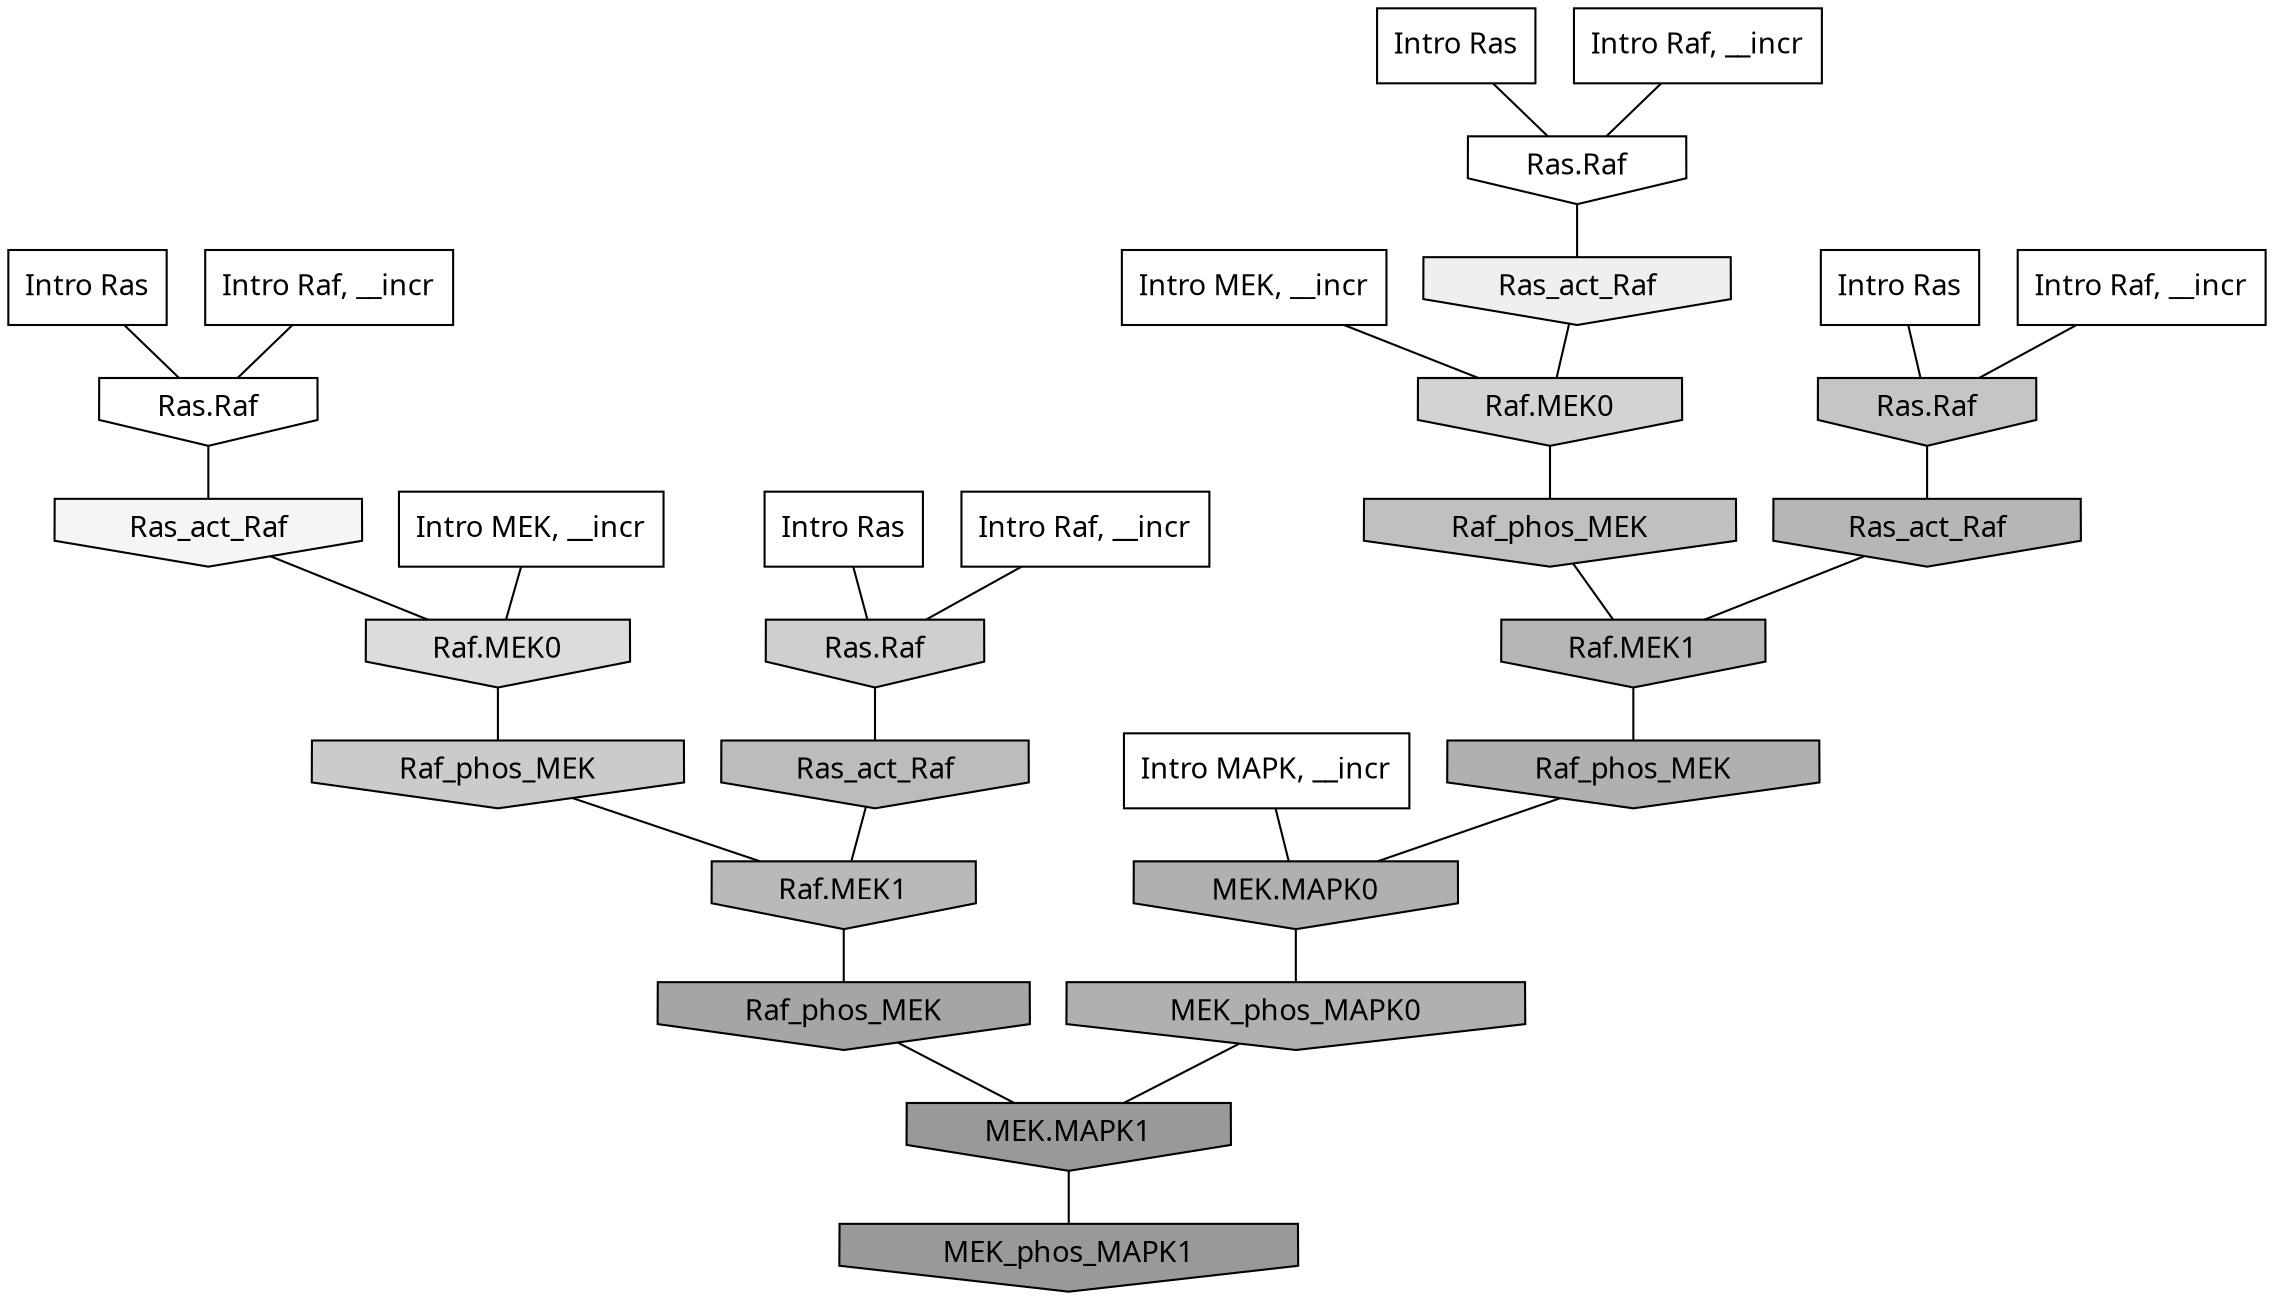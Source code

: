 digraph G{
  rankdir="TB";
  ranksep=0.30;
  node [fontname="CMU Serif"];
  edge [fontname="CMU Serif"];
  
  2 [label="Intro Ras", shape=rectangle, style=filled, fillcolor="0.000 0.000 1.000"]
  
  7 [label="Intro Ras", shape=rectangle, style=filled, fillcolor="0.000 0.000 1.000"]
  
  16 [label="Intro Ras", shape=rectangle, style=filled, fillcolor="0.000 0.000 1.000"]
  
  79 [label="Intro Ras", shape=rectangle, style=filled, fillcolor="0.000 0.000 1.000"]
  
  505 [label="Intro Raf, __incr", shape=rectangle, style=filled, fillcolor="0.000 0.000 1.000"]
  
  550 [label="Intro Raf, __incr", shape=rectangle, style=filled, fillcolor="0.000 0.000 1.000"]
  
  625 [label="Intro Raf, __incr", shape=rectangle, style=filled, fillcolor="0.000 0.000 1.000"]
  
  1010 [label="Intro Raf, __incr", shape=rectangle, style=filled, fillcolor="0.000 0.000 1.000"]
  
  1576 [label="Intro MEK, __incr", shape=rectangle, style=filled, fillcolor="0.000 0.000 1.000"]
  
  1596 [label="Intro MEK, __incr", shape=rectangle, style=filled, fillcolor="0.000 0.000 1.000"]
  
  2571 [label="Intro MAPK, __incr", shape=rectangle, style=filled, fillcolor="0.000 0.000 1.000"]
  
  3296 [label="Ras.Raf", shape=invhouse, style=filled, fillcolor="0.000 0.000 1.000"]
  
  3322 [label="Ras.Raf", shape=invhouse, style=filled, fillcolor="0.000 0.000 0.998"]
  
  3560 [label="Ras_act_Raf", shape=invhouse, style=filled, fillcolor="0.000 0.000 0.960"]
  
  3826 [label="Ras_act_Raf", shape=invhouse, style=filled, fillcolor="0.000 0.000 0.934"]
  
  4902 [label="Raf.MEK0", shape=invhouse, style=filled, fillcolor="0.000 0.000 0.861"]
  
  5443 [label="Raf.MEK0", shape=invhouse, style=filled, fillcolor="0.000 0.000 0.828"]
  
  5707 [label="Ras.Raf", shape=invhouse, style=filled, fillcolor="0.000 0.000 0.811"]
  
  6026 [label="Raf_phos_MEK", shape=invhouse, style=filled, fillcolor="0.000 0.000 0.794"]
  
  6574 [label="Ras.Raf", shape=invhouse, style=filled, fillcolor="0.000 0.000 0.770"]
  
  6987 [label="Raf_phos_MEK", shape=invhouse, style=filled, fillcolor="0.000 0.000 0.753"]
  
  7529 [label="Ras_act_Raf", shape=invhouse, style=filled, fillcolor="0.000 0.000 0.736"]
  
  7864 [label="Raf.MEK1", shape=invhouse, style=filled, fillcolor="0.000 0.000 0.725"]
  
  8229 [label="Ras_act_Raf", shape=invhouse, style=filled, fillcolor="0.000 0.000 0.714"]
  
  8239 [label="Raf.MEK1", shape=invhouse, style=filled, fillcolor="0.000 0.000 0.714"]
  
  8972 [label="Raf_phos_MEK", shape=invhouse, style=filled, fillcolor="0.000 0.000 0.690"]
  
  8975 [label="MEK.MAPK0", shape=invhouse, style=filled, fillcolor="0.000 0.000 0.690"]
  
  9025 [label="MEK_phos_MAPK0", shape=invhouse, style=filled, fillcolor="0.000 0.000 0.688"]
  
  10760 [label="Raf_phos_MEK", shape=invhouse, style=filled, fillcolor="0.000 0.000 0.648"]
  
  13434 [label="MEK.MAPK1", shape=invhouse, style=filled, fillcolor="0.000 0.000 0.600"]
  
  13458 [label="MEK_phos_MAPK1", shape=invhouse, style=filled, fillcolor="0.000 0.000 0.600"]
  
  
  13434 -> 13458 [dir=none, color="0.000 0.000 0.000"] 
  10760 -> 13434 [dir=none, color="0.000 0.000 0.000"] 
  9025 -> 13434 [dir=none, color="0.000 0.000 0.000"] 
  8975 -> 9025 [dir=none, color="0.000 0.000 0.000"] 
  8972 -> 8975 [dir=none, color="0.000 0.000 0.000"] 
  8239 -> 8972 [dir=none, color="0.000 0.000 0.000"] 
  8229 -> 8239 [dir=none, color="0.000 0.000 0.000"] 
  7864 -> 10760 [dir=none, color="0.000 0.000 0.000"] 
  7529 -> 7864 [dir=none, color="0.000 0.000 0.000"] 
  6987 -> 8239 [dir=none, color="0.000 0.000 0.000"] 
  6574 -> 8229 [dir=none, color="0.000 0.000 0.000"] 
  6026 -> 7864 [dir=none, color="0.000 0.000 0.000"] 
  5707 -> 7529 [dir=none, color="0.000 0.000 0.000"] 
  5443 -> 6987 [dir=none, color="0.000 0.000 0.000"] 
  4902 -> 6026 [dir=none, color="0.000 0.000 0.000"] 
  3826 -> 5443 [dir=none, color="0.000 0.000 0.000"] 
  3560 -> 4902 [dir=none, color="0.000 0.000 0.000"] 
  3322 -> 3560 [dir=none, color="0.000 0.000 0.000"] 
  3296 -> 3826 [dir=none, color="0.000 0.000 0.000"] 
  2571 -> 8975 [dir=none, color="0.000 0.000 0.000"] 
  1596 -> 4902 [dir=none, color="0.000 0.000 0.000"] 
  1576 -> 5443 [dir=none, color="0.000 0.000 0.000"] 
  1010 -> 6574 [dir=none, color="0.000 0.000 0.000"] 
  625 -> 5707 [dir=none, color="0.000 0.000 0.000"] 
  550 -> 3322 [dir=none, color="0.000 0.000 0.000"] 
  505 -> 3296 [dir=none, color="0.000 0.000 0.000"] 
  79 -> 3296 [dir=none, color="0.000 0.000 0.000"] 
  16 -> 6574 [dir=none, color="0.000 0.000 0.000"] 
  7 -> 5707 [dir=none, color="0.000 0.000 0.000"] 
  2 -> 3322 [dir=none, color="0.000 0.000 0.000"] 
  
  }
